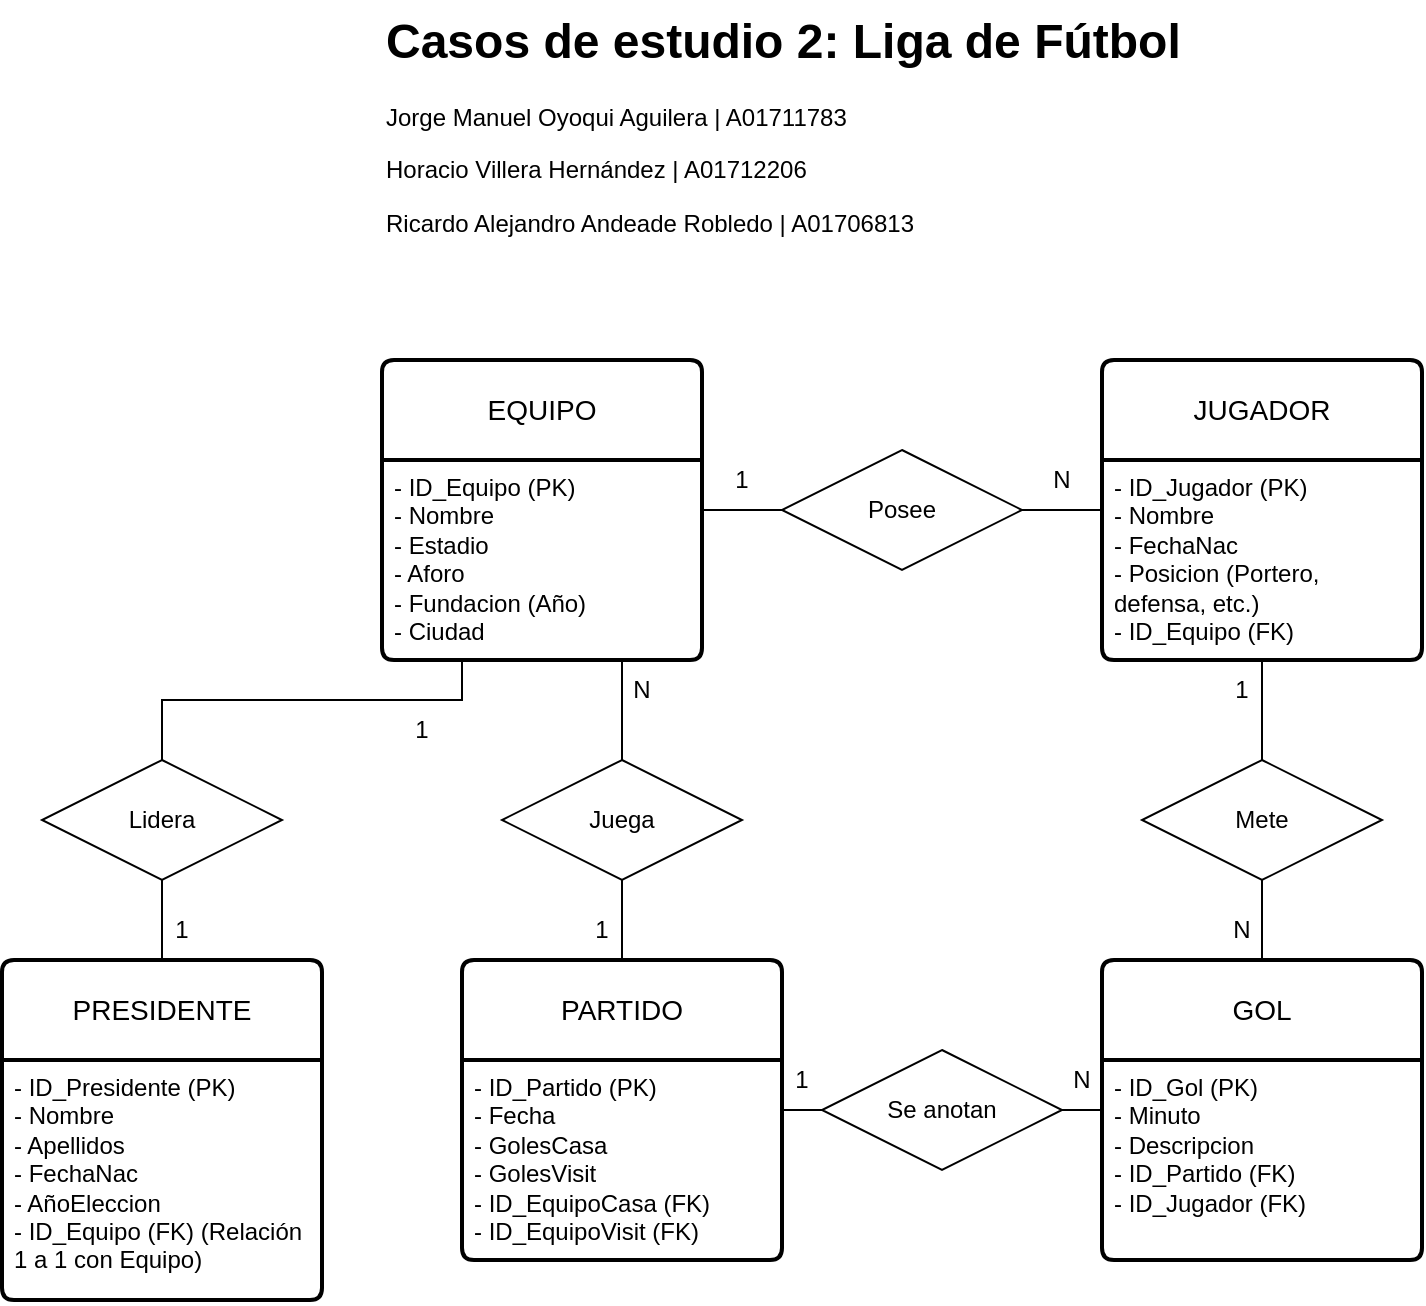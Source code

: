 <mxfile version="26.2.4">
  <diagram name="Página-1" id="0zWpZcYg9fMdn5pHhCEN">
    <mxGraphModel dx="1898" dy="1022" grid="1" gridSize="10" guides="1" tooltips="1" connect="1" arrows="1" fold="1" page="1" pageScale="1" pageWidth="827" pageHeight="1169" math="0" shadow="0">
      <root>
        <mxCell id="0" />
        <mxCell id="1" parent="0" />
        <mxCell id="eUPfIZxgv_1y9K3NGQbY-1" value="EQUIPO" style="swimlane;childLayout=stackLayout;horizontal=1;startSize=50;horizontalStack=0;rounded=1;fontSize=14;fontStyle=0;strokeWidth=2;resizeParent=0;resizeLast=1;shadow=0;dashed=0;align=center;arcSize=4;whiteSpace=wrap;html=1;" vertex="1" parent="1">
          <mxGeometry x="260" y="240" width="160" height="150" as="geometry" />
        </mxCell>
        <mxCell id="eUPfIZxgv_1y9K3NGQbY-2" value="&lt;div&gt;- ID_Equipo (PK)&lt;/div&gt;&lt;div&gt;- Nombre&lt;/div&gt;&lt;div&gt;- Estadio&lt;/div&gt;&lt;div&gt;- Aforo&lt;/div&gt;&lt;div&gt;- Fundacion (Año)&lt;/div&gt;&lt;div&gt;- Ciudad&lt;/div&gt;&lt;div&gt;&lt;br&gt;&lt;/div&gt;" style="align=left;strokeColor=none;fillColor=none;spacingLeft=4;spacingRight=4;fontSize=12;verticalAlign=top;resizable=0;rotatable=0;part=1;html=1;whiteSpace=wrap;" vertex="1" parent="eUPfIZxgv_1y9K3NGQbY-1">
          <mxGeometry y="50" width="160" height="100" as="geometry" />
        </mxCell>
        <mxCell id="eUPfIZxgv_1y9K3NGQbY-5" value="JUGADOR" style="swimlane;childLayout=stackLayout;horizontal=1;startSize=50;horizontalStack=0;rounded=1;fontSize=14;fontStyle=0;strokeWidth=2;resizeParent=0;resizeLast=1;shadow=0;dashed=0;align=center;arcSize=4;whiteSpace=wrap;html=1;" vertex="1" parent="1">
          <mxGeometry x="620" y="240" width="160" height="150" as="geometry" />
        </mxCell>
        <mxCell id="eUPfIZxgv_1y9K3NGQbY-6" value="&lt;div&gt;- ID_Jugador (PK)&lt;/div&gt;&lt;div&gt;- Nombre&lt;/div&gt;&lt;div&gt;- FechaNac&lt;/div&gt;&lt;div&gt;- Posicion (Portero, defensa, etc.)&lt;/div&gt;&lt;div&gt;- ID_Equipo (FK)&lt;/div&gt;&lt;div&gt;&lt;br&gt;&lt;/div&gt;" style="align=left;strokeColor=none;fillColor=none;spacingLeft=4;spacingRight=4;fontSize=12;verticalAlign=top;resizable=0;rotatable=0;part=1;html=1;whiteSpace=wrap;" vertex="1" parent="eUPfIZxgv_1y9K3NGQbY-5">
          <mxGeometry y="50" width="160" height="100" as="geometry" />
        </mxCell>
        <mxCell id="eUPfIZxgv_1y9K3NGQbY-7" value="PRESIDENTE" style="swimlane;childLayout=stackLayout;horizontal=1;startSize=50;horizontalStack=0;rounded=1;fontSize=14;fontStyle=0;strokeWidth=2;resizeParent=0;resizeLast=1;shadow=0;dashed=0;align=center;arcSize=4;whiteSpace=wrap;html=1;" vertex="1" parent="1">
          <mxGeometry x="70" y="540" width="160" height="170" as="geometry" />
        </mxCell>
        <mxCell id="eUPfIZxgv_1y9K3NGQbY-8" value="&lt;div&gt;- ID_Presidente (PK)&lt;/div&gt;&lt;div&gt;- Nombre&lt;/div&gt;&lt;div&gt;- Apellidos&lt;/div&gt;&lt;div&gt;- FechaNac&lt;/div&gt;&lt;div&gt;- AñoEleccion&lt;/div&gt;&lt;div&gt;- ID_Equipo (FK) (Relación 1 a 1 con Equipo)&lt;/div&gt;&lt;div&gt;&lt;br&gt;&lt;/div&gt;" style="align=left;strokeColor=none;fillColor=none;spacingLeft=4;spacingRight=4;fontSize=12;verticalAlign=top;resizable=0;rotatable=0;part=1;html=1;whiteSpace=wrap;" vertex="1" parent="eUPfIZxgv_1y9K3NGQbY-7">
          <mxGeometry y="50" width="160" height="120" as="geometry" />
        </mxCell>
        <mxCell id="eUPfIZxgv_1y9K3NGQbY-11" value="PARTIDO" style="swimlane;childLayout=stackLayout;horizontal=1;startSize=50;horizontalStack=0;rounded=1;fontSize=14;fontStyle=0;strokeWidth=2;resizeParent=0;resizeLast=1;shadow=0;dashed=0;align=center;arcSize=4;whiteSpace=wrap;html=1;" vertex="1" parent="1">
          <mxGeometry x="300" y="540" width="160" height="150" as="geometry" />
        </mxCell>
        <mxCell id="eUPfIZxgv_1y9K3NGQbY-12" value="&lt;div&gt;- ID_Partido (PK)&lt;/div&gt;&lt;div&gt;- Fecha&lt;/div&gt;&lt;div&gt;- GolesCasa&lt;/div&gt;&lt;div&gt;- GolesVisit&lt;/div&gt;&lt;div&gt;- ID_EquipoCasa (FK)&lt;/div&gt;&lt;div&gt;- ID_EquipoVisit (FK)&lt;/div&gt;&lt;div&gt;&lt;br&gt;&lt;/div&gt;" style="align=left;strokeColor=none;fillColor=none;spacingLeft=4;spacingRight=4;fontSize=12;verticalAlign=top;resizable=0;rotatable=0;part=1;html=1;whiteSpace=wrap;" vertex="1" parent="eUPfIZxgv_1y9K3NGQbY-11">
          <mxGeometry y="50" width="160" height="100" as="geometry" />
        </mxCell>
        <mxCell id="eUPfIZxgv_1y9K3NGQbY-13" value="GOL" style="swimlane;childLayout=stackLayout;horizontal=1;startSize=50;horizontalStack=0;rounded=1;fontSize=14;fontStyle=0;strokeWidth=2;resizeParent=0;resizeLast=1;shadow=0;dashed=0;align=center;arcSize=4;whiteSpace=wrap;html=1;" vertex="1" parent="1">
          <mxGeometry x="620" y="540" width="160" height="150" as="geometry" />
        </mxCell>
        <mxCell id="eUPfIZxgv_1y9K3NGQbY-14" value="&lt;div&gt;- ID_Gol (PK)&lt;/div&gt;&lt;div&gt;- Minuto&lt;/div&gt;&lt;div&gt;- Descripcion&lt;/div&gt;&lt;div&gt;- ID_Partido (FK)&lt;/div&gt;&lt;div&gt;- ID_Jugador (FK)&lt;/div&gt;" style="align=left;strokeColor=none;fillColor=none;spacingLeft=4;spacingRight=4;fontSize=12;verticalAlign=top;resizable=0;rotatable=0;part=1;html=1;whiteSpace=wrap;" vertex="1" parent="eUPfIZxgv_1y9K3NGQbY-13">
          <mxGeometry y="50" width="160" height="100" as="geometry" />
        </mxCell>
        <mxCell id="eUPfIZxgv_1y9K3NGQbY-22" value="Posee" style="shape=rhombus;perimeter=rhombusPerimeter;whiteSpace=wrap;html=1;align=center;" vertex="1" parent="1">
          <mxGeometry x="460" y="285" width="120" height="60" as="geometry" />
        </mxCell>
        <mxCell id="eUPfIZxgv_1y9K3NGQbY-23" value="" style="endArrow=none;html=1;rounded=0;entryX=1;entryY=0.5;entryDx=0;entryDy=0;exitX=0;exitY=0.25;exitDx=0;exitDy=0;" edge="1" parent="1" source="eUPfIZxgv_1y9K3NGQbY-6" target="eUPfIZxgv_1y9K3NGQbY-22">
          <mxGeometry width="50" height="50" relative="1" as="geometry">
            <mxPoint x="520" y="420" as="sourcePoint" />
            <mxPoint x="570" y="370" as="targetPoint" />
          </mxGeometry>
        </mxCell>
        <mxCell id="eUPfIZxgv_1y9K3NGQbY-24" value="" style="endArrow=none;html=1;rounded=0;entryX=0;entryY=0.5;entryDx=0;entryDy=0;exitX=1;exitY=0.25;exitDx=0;exitDy=0;" edge="1" parent="1" source="eUPfIZxgv_1y9K3NGQbY-2" target="eUPfIZxgv_1y9K3NGQbY-22">
          <mxGeometry width="50" height="50" relative="1" as="geometry">
            <mxPoint x="490" y="430" as="sourcePoint" />
            <mxPoint x="540" y="380" as="targetPoint" />
          </mxGeometry>
        </mxCell>
        <mxCell id="eUPfIZxgv_1y9K3NGQbY-25" value="N" style="text;html=1;align=center;verticalAlign=middle;whiteSpace=wrap;rounded=0;" vertex="1" parent="1">
          <mxGeometry x="570" y="285" width="60" height="30" as="geometry" />
        </mxCell>
        <mxCell id="eUPfIZxgv_1y9K3NGQbY-26" value="1" style="text;html=1;align=center;verticalAlign=middle;whiteSpace=wrap;rounded=0;" vertex="1" parent="1">
          <mxGeometry x="410" y="285" width="60" height="30" as="geometry" />
        </mxCell>
        <mxCell id="eUPfIZxgv_1y9K3NGQbY-27" value="Lidera" style="shape=rhombus;perimeter=rhombusPerimeter;whiteSpace=wrap;html=1;align=center;" vertex="1" parent="1">
          <mxGeometry x="90" y="440" width="120" height="60" as="geometry" />
        </mxCell>
        <mxCell id="eUPfIZxgv_1y9K3NGQbY-28" value="" style="endArrow=none;html=1;rounded=0;exitX=0.5;exitY=0;exitDx=0;exitDy=0;entryX=0.25;entryY=1;entryDx=0;entryDy=0;" edge="1" parent="1" source="eUPfIZxgv_1y9K3NGQbY-27" target="eUPfIZxgv_1y9K3NGQbY-2">
          <mxGeometry width="50" height="50" relative="1" as="geometry">
            <mxPoint x="430" y="460" as="sourcePoint" />
            <mxPoint x="480" y="410" as="targetPoint" />
            <Array as="points">
              <mxPoint x="150" y="410" />
              <mxPoint x="300" y="410" />
            </Array>
          </mxGeometry>
        </mxCell>
        <mxCell id="eUPfIZxgv_1y9K3NGQbY-29" value="" style="endArrow=none;html=1;rounded=0;exitX=0.5;exitY=1;exitDx=0;exitDy=0;entryX=0.5;entryY=0;entryDx=0;entryDy=0;" edge="1" parent="1" source="eUPfIZxgv_1y9K3NGQbY-27" target="eUPfIZxgv_1y9K3NGQbY-7">
          <mxGeometry width="50" height="50" relative="1" as="geometry">
            <mxPoint x="160" y="530" as="sourcePoint" />
            <mxPoint x="210" y="480" as="targetPoint" />
          </mxGeometry>
        </mxCell>
        <mxCell id="eUPfIZxgv_1y9K3NGQbY-30" value="1" style="text;html=1;align=center;verticalAlign=middle;whiteSpace=wrap;rounded=0;" vertex="1" parent="1">
          <mxGeometry x="250" y="410" width="60" height="30" as="geometry" />
        </mxCell>
        <mxCell id="eUPfIZxgv_1y9K3NGQbY-31" value="1" style="text;html=1;align=center;verticalAlign=middle;whiteSpace=wrap;rounded=0;" vertex="1" parent="1">
          <mxGeometry x="130" y="510" width="60" height="30" as="geometry" />
        </mxCell>
        <mxCell id="eUPfIZxgv_1y9K3NGQbY-33" value="Juega" style="shape=rhombus;perimeter=rhombusPerimeter;whiteSpace=wrap;html=1;align=center;" vertex="1" parent="1">
          <mxGeometry x="320" y="440" width="120" height="60" as="geometry" />
        </mxCell>
        <mxCell id="eUPfIZxgv_1y9K3NGQbY-34" value="" style="endArrow=none;html=1;rounded=0;entryX=0.5;entryY=1;entryDx=0;entryDy=0;exitX=0.5;exitY=0;exitDx=0;exitDy=0;" edge="1" parent="1" source="eUPfIZxgv_1y9K3NGQbY-11" target="eUPfIZxgv_1y9K3NGQbY-33">
          <mxGeometry width="50" height="50" relative="1" as="geometry">
            <mxPoint x="170" y="540" as="sourcePoint" />
            <mxPoint x="220" y="490" as="targetPoint" />
          </mxGeometry>
        </mxCell>
        <mxCell id="eUPfIZxgv_1y9K3NGQbY-36" value="N" style="text;html=1;align=center;verticalAlign=middle;whiteSpace=wrap;rounded=0;" vertex="1" parent="1">
          <mxGeometry x="360" y="390" width="60" height="30" as="geometry" />
        </mxCell>
        <mxCell id="eUPfIZxgv_1y9K3NGQbY-37" value="1" style="text;html=1;align=center;verticalAlign=middle;whiteSpace=wrap;rounded=0;" vertex="1" parent="1">
          <mxGeometry x="340" y="510" width="60" height="30" as="geometry" />
        </mxCell>
        <mxCell id="eUPfIZxgv_1y9K3NGQbY-38" value="" style="endArrow=none;html=1;rounded=0;entryX=0.5;entryY=0;entryDx=0;entryDy=0;exitX=0.75;exitY=1;exitDx=0;exitDy=0;" edge="1" parent="1" source="eUPfIZxgv_1y9K3NGQbY-2" target="eUPfIZxgv_1y9K3NGQbY-33">
          <mxGeometry width="50" height="50" relative="1" as="geometry">
            <mxPoint x="320" y="490" as="sourcePoint" />
            <mxPoint x="370" y="440" as="targetPoint" />
          </mxGeometry>
        </mxCell>
        <mxCell id="eUPfIZxgv_1y9K3NGQbY-39" value="Mete" style="shape=rhombus;perimeter=rhombusPerimeter;whiteSpace=wrap;html=1;align=center;" vertex="1" parent="1">
          <mxGeometry x="640" y="440" width="120" height="60" as="geometry" />
        </mxCell>
        <mxCell id="eUPfIZxgv_1y9K3NGQbY-40" value="" style="endArrow=none;html=1;rounded=0;entryX=0.5;entryY=1;entryDx=0;entryDy=0;exitX=0.5;exitY=0;exitDx=0;exitDy=0;" edge="1" parent="1" source="eUPfIZxgv_1y9K3NGQbY-39" target="eUPfIZxgv_1y9K3NGQbY-6">
          <mxGeometry width="50" height="50" relative="1" as="geometry">
            <mxPoint x="550" y="480" as="sourcePoint" />
            <mxPoint x="600" y="430" as="targetPoint" />
          </mxGeometry>
        </mxCell>
        <mxCell id="eUPfIZxgv_1y9K3NGQbY-41" value="" style="endArrow=none;html=1;rounded=0;entryX=0.5;entryY=1;entryDx=0;entryDy=0;exitX=0.5;exitY=0;exitDx=0;exitDy=0;" edge="1" parent="1" source="eUPfIZxgv_1y9K3NGQbY-13" target="eUPfIZxgv_1y9K3NGQbY-39">
          <mxGeometry width="50" height="50" relative="1" as="geometry">
            <mxPoint x="560" y="540" as="sourcePoint" />
            <mxPoint x="610" y="490" as="targetPoint" />
          </mxGeometry>
        </mxCell>
        <mxCell id="eUPfIZxgv_1y9K3NGQbY-42" value="1" style="text;html=1;align=center;verticalAlign=middle;whiteSpace=wrap;rounded=0;" vertex="1" parent="1">
          <mxGeometry x="660" y="390" width="60" height="30" as="geometry" />
        </mxCell>
        <mxCell id="eUPfIZxgv_1y9K3NGQbY-43" value="N" style="text;html=1;align=center;verticalAlign=middle;whiteSpace=wrap;rounded=0;" vertex="1" parent="1">
          <mxGeometry x="660" y="510" width="60" height="30" as="geometry" />
        </mxCell>
        <mxCell id="eUPfIZxgv_1y9K3NGQbY-45" value="Se anotan" style="shape=rhombus;perimeter=rhombusPerimeter;whiteSpace=wrap;html=1;align=center;" vertex="1" parent="1">
          <mxGeometry x="480" y="585" width="120" height="60" as="geometry" />
        </mxCell>
        <mxCell id="eUPfIZxgv_1y9K3NGQbY-46" value="" style="endArrow=none;html=1;rounded=0;entryX=0;entryY=0.5;entryDx=0;entryDy=0;exitX=1;exitY=0.25;exitDx=0;exitDy=0;" edge="1" parent="1" source="eUPfIZxgv_1y9K3NGQbY-12" target="eUPfIZxgv_1y9K3NGQbY-45">
          <mxGeometry width="50" height="50" relative="1" as="geometry">
            <mxPoint x="490" y="720" as="sourcePoint" />
            <mxPoint x="540" y="670" as="targetPoint" />
          </mxGeometry>
        </mxCell>
        <mxCell id="eUPfIZxgv_1y9K3NGQbY-47" value="" style="endArrow=none;html=1;rounded=0;entryX=1;entryY=0.5;entryDx=0;entryDy=0;exitX=0;exitY=0.25;exitDx=0;exitDy=0;" edge="1" parent="1" source="eUPfIZxgv_1y9K3NGQbY-14" target="eUPfIZxgv_1y9K3NGQbY-45">
          <mxGeometry width="50" height="50" relative="1" as="geometry">
            <mxPoint x="560" y="700" as="sourcePoint" />
            <mxPoint x="610" y="650" as="targetPoint" />
          </mxGeometry>
        </mxCell>
        <mxCell id="eUPfIZxgv_1y9K3NGQbY-48" value="1" style="text;html=1;align=center;verticalAlign=middle;whiteSpace=wrap;rounded=0;" vertex="1" parent="1">
          <mxGeometry x="440" y="585" width="60" height="30" as="geometry" />
        </mxCell>
        <mxCell id="eUPfIZxgv_1y9K3NGQbY-49" value="N" style="text;html=1;align=center;verticalAlign=middle;whiteSpace=wrap;rounded=0;" vertex="1" parent="1">
          <mxGeometry x="580" y="585" width="60" height="30" as="geometry" />
        </mxCell>
        <mxCell id="eUPfIZxgv_1y9K3NGQbY-50" value="&lt;h1 style=&quot;margin-top: 0px;&quot;&gt;Casos de estudio 2: Liga de Fútbol&lt;/h1&gt;&lt;p&gt;Jorge Manuel Oyoqui Aguilera | A01711783&lt;/p&gt;&lt;p&gt;Horacio Villera Hernández | A01712206&lt;/p&gt;&lt;p&gt;Ricardo Alejandro Andeade Robledo | A01706813&lt;/p&gt;" style="text;html=1;whiteSpace=wrap;overflow=hidden;rounded=0;" vertex="1" parent="1">
          <mxGeometry x="260" y="60" width="420" height="120" as="geometry" />
        </mxCell>
      </root>
    </mxGraphModel>
  </diagram>
</mxfile>

